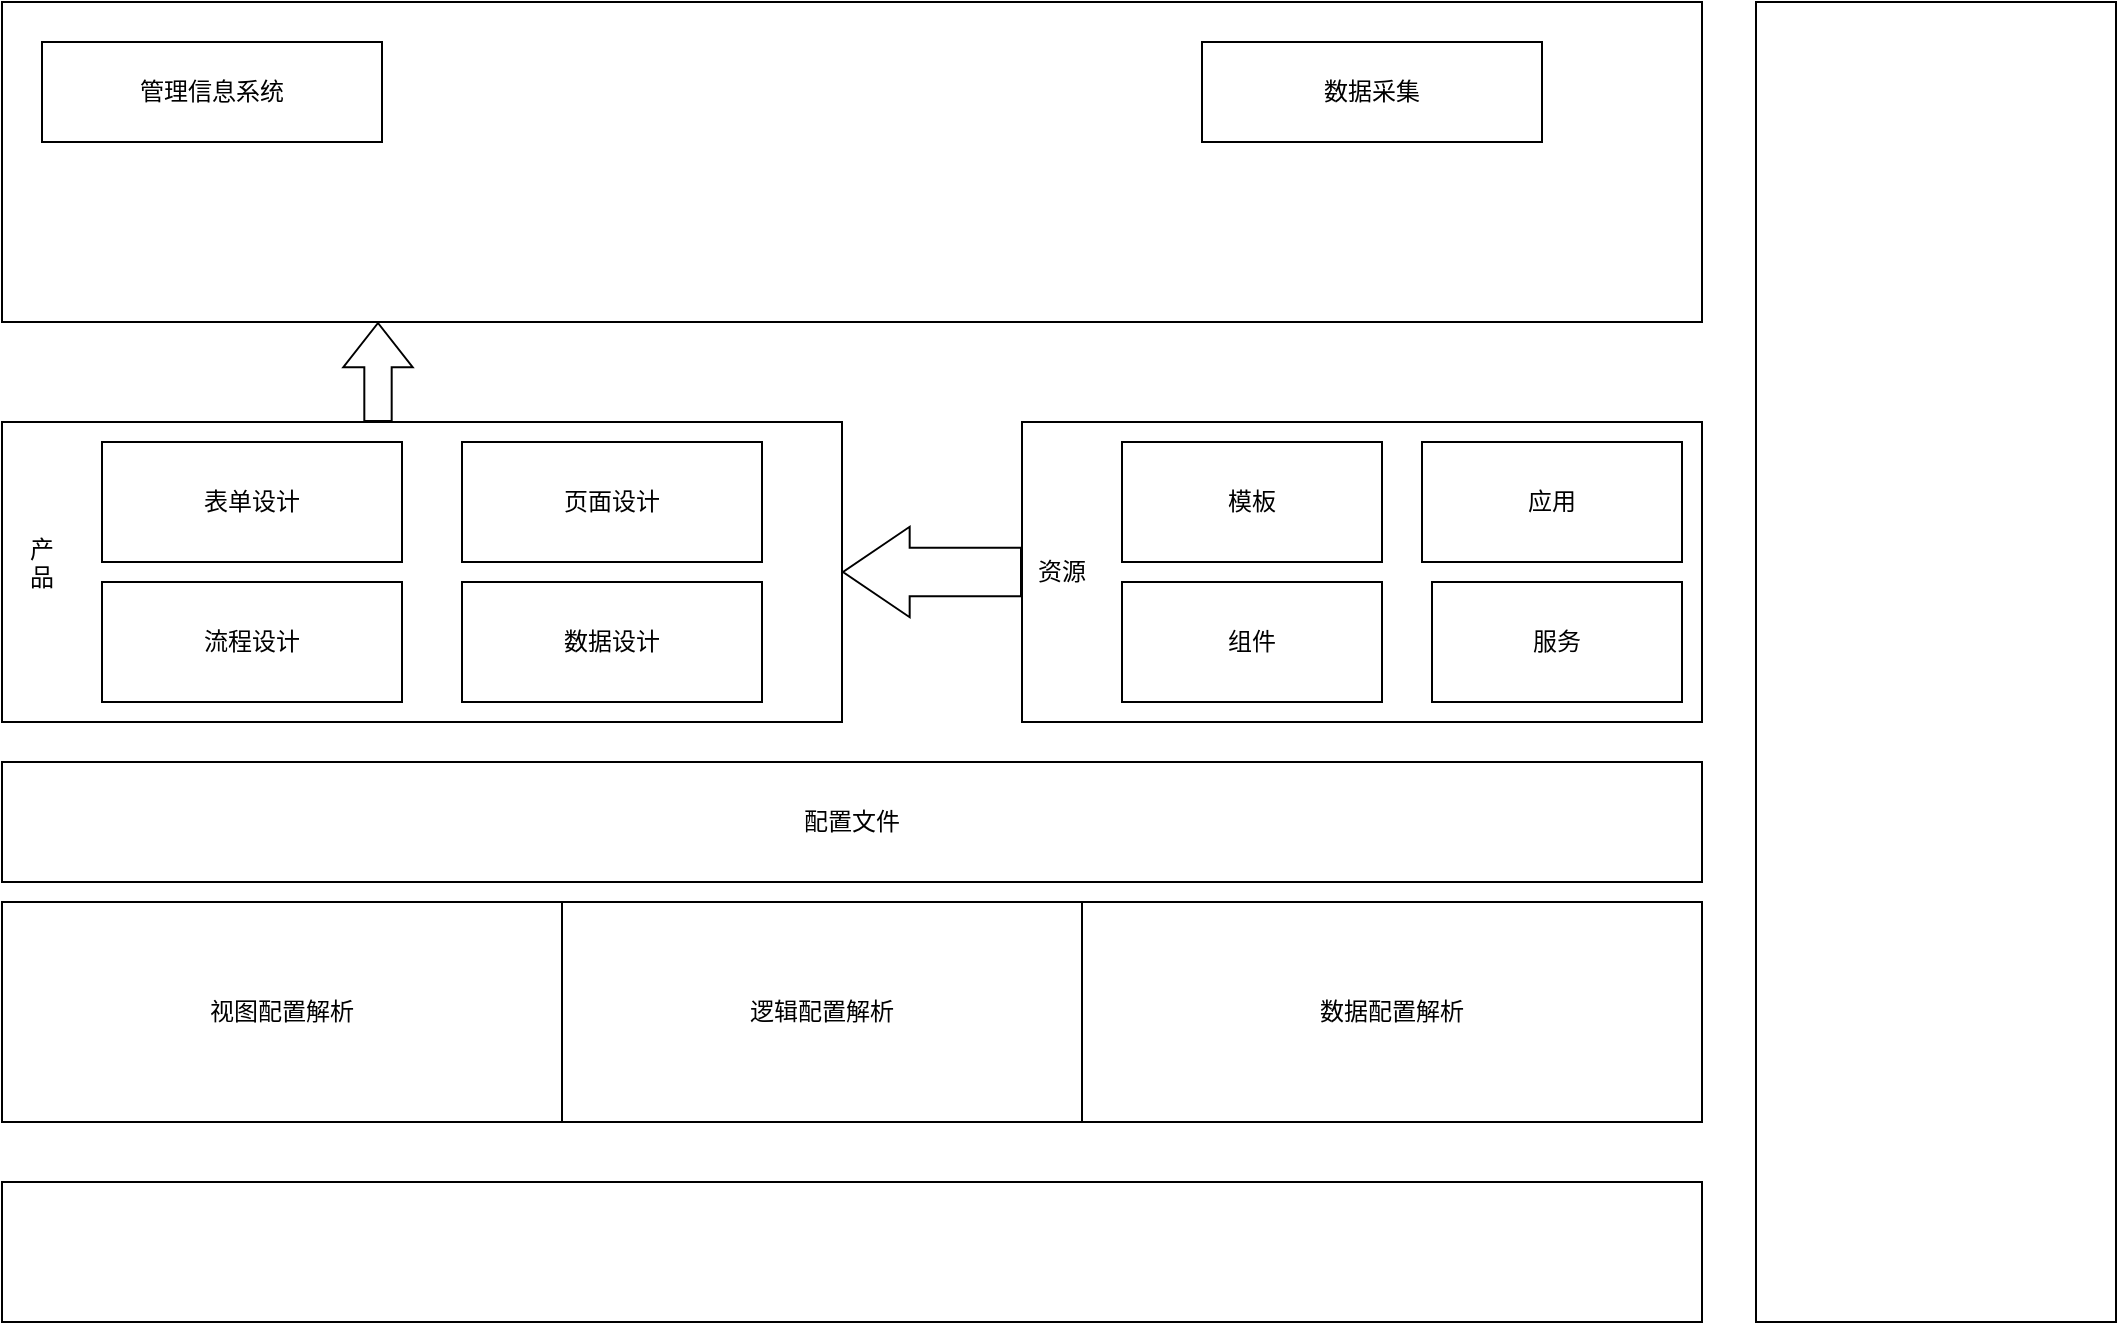 <mxfile version="24.2.9" type="github">
  <diagram name="第 1 页" id="HGLDyv8BH4dk013UrVIh">
    <mxGraphModel dx="2336" dy="777" grid="1" gridSize="10" guides="1" tooltips="1" connect="1" arrows="1" fold="1" page="1" pageScale="1" pageWidth="827" pageHeight="1169" math="0" shadow="0">
      <root>
        <mxCell id="0" />
        <mxCell id="1" parent="0" />
        <mxCell id="jLknQ4JefzLzpSv0ryhA-2" value="" style="rounded=0;whiteSpace=wrap;html=1;" vertex="1" parent="1">
          <mxGeometry x="-50" y="90" width="850" height="160" as="geometry" />
        </mxCell>
        <mxCell id="jLknQ4JefzLzpSv0ryhA-5" value="" style="rounded=0;whiteSpace=wrap;html=1;" vertex="1" parent="1">
          <mxGeometry x="-50" y="680" width="850" height="70" as="geometry" />
        </mxCell>
        <mxCell id="jLknQ4JefzLzpSv0ryhA-6" value="" style="rounded=0;whiteSpace=wrap;html=1;" vertex="1" parent="1">
          <mxGeometry x="827" y="90" width="180" height="660" as="geometry" />
        </mxCell>
        <mxCell id="jLknQ4JefzLzpSv0ryhA-11" value="" style="rounded=0;whiteSpace=wrap;html=1;" vertex="1" parent="1">
          <mxGeometry x="-50" y="300" width="420" height="150" as="geometry" />
        </mxCell>
        <mxCell id="jLknQ4JefzLzpSv0ryhA-12" value="流程设计" style="rounded=0;whiteSpace=wrap;html=1;" vertex="1" parent="1">
          <mxGeometry y="380" width="150" height="60" as="geometry" />
        </mxCell>
        <mxCell id="jLknQ4JefzLzpSv0ryhA-13" value="表单设计" style="rounded=0;whiteSpace=wrap;html=1;" vertex="1" parent="1">
          <mxGeometry y="310" width="150" height="60" as="geometry" />
        </mxCell>
        <mxCell id="jLknQ4JefzLzpSv0ryhA-14" value="页面设计" style="rounded=0;whiteSpace=wrap;html=1;" vertex="1" parent="1">
          <mxGeometry x="180" y="310" width="150" height="60" as="geometry" />
        </mxCell>
        <mxCell id="jLknQ4JefzLzpSv0ryhA-15" value="数据设计" style="rounded=0;whiteSpace=wrap;html=1;" vertex="1" parent="1">
          <mxGeometry x="180" y="380" width="150" height="60" as="geometry" />
        </mxCell>
        <mxCell id="jLknQ4JefzLzpSv0ryhA-21" value="管理信息系统" style="rounded=0;whiteSpace=wrap;html=1;" vertex="1" parent="1">
          <mxGeometry x="-30" y="110" width="170" height="50" as="geometry" />
        </mxCell>
        <mxCell id="jLknQ4JefzLzpSv0ryhA-22" value="数据采集" style="rounded=0;whiteSpace=wrap;html=1;" vertex="1" parent="1">
          <mxGeometry x="550" y="110" width="170" height="50" as="geometry" />
        </mxCell>
        <mxCell id="jLknQ4JefzLzpSv0ryhA-26" value="配置文件" style="rounded=0;whiteSpace=wrap;html=1;" vertex="1" parent="1">
          <mxGeometry x="-50" y="470" width="850" height="60" as="geometry" />
        </mxCell>
        <mxCell id="jLknQ4JefzLzpSv0ryhA-27" value="视图配置解析" style="rounded=0;whiteSpace=wrap;html=1;" vertex="1" parent="1">
          <mxGeometry x="-50" y="540" width="280" height="110" as="geometry" />
        </mxCell>
        <mxCell id="jLknQ4JefzLzpSv0ryhA-28" value="逻辑配置解析" style="rounded=0;whiteSpace=wrap;html=1;" vertex="1" parent="1">
          <mxGeometry x="230" y="540" width="260" height="110" as="geometry" />
        </mxCell>
        <mxCell id="jLknQ4JefzLzpSv0ryhA-29" value="数据配置解析" style="rounded=0;whiteSpace=wrap;html=1;" vertex="1" parent="1">
          <mxGeometry x="490" y="540" width="310" height="110" as="geometry" />
        </mxCell>
        <mxCell id="jLknQ4JefzLzpSv0ryhA-30" value="" style="rounded=0;whiteSpace=wrap;html=1;" vertex="1" parent="1">
          <mxGeometry x="460" y="300" width="340" height="150" as="geometry" />
        </mxCell>
        <mxCell id="jLknQ4JefzLzpSv0ryhA-31" value="模板" style="rounded=0;whiteSpace=wrap;html=1;" vertex="1" parent="1">
          <mxGeometry x="510" y="310" width="130" height="60" as="geometry" />
        </mxCell>
        <mxCell id="jLknQ4JefzLzpSv0ryhA-32" value="应用" style="rounded=0;whiteSpace=wrap;html=1;" vertex="1" parent="1">
          <mxGeometry x="660" y="310" width="130" height="60" as="geometry" />
        </mxCell>
        <mxCell id="jLknQ4JefzLzpSv0ryhA-33" value="组件" style="rounded=0;whiteSpace=wrap;html=1;" vertex="1" parent="1">
          <mxGeometry x="510" y="380" width="130" height="60" as="geometry" />
        </mxCell>
        <mxCell id="jLknQ4JefzLzpSv0ryhA-34" value="服务" style="rounded=0;whiteSpace=wrap;html=1;" vertex="1" parent="1">
          <mxGeometry x="665" y="380" width="125" height="60" as="geometry" />
        </mxCell>
        <mxCell id="jLknQ4JefzLzpSv0ryhA-35" value="" style="shape=flexArrow;endArrow=classic;html=1;rounded=0;exitX=0;exitY=0.5;exitDx=0;exitDy=0;width=24.211;endSize=10.779;entryX=1;entryY=0.5;entryDx=0;entryDy=0;" edge="1" parent="1" source="jLknQ4JefzLzpSv0ryhA-30" target="jLknQ4JefzLzpSv0ryhA-11">
          <mxGeometry width="50" height="50" relative="1" as="geometry">
            <mxPoint x="590" y="410" as="sourcePoint" />
            <mxPoint x="400" y="375" as="targetPoint" />
          </mxGeometry>
        </mxCell>
        <mxCell id="jLknQ4JefzLzpSv0ryhA-36" value="产&lt;div&gt;品&lt;/div&gt;&lt;div&gt;&lt;br&gt;&lt;/div&gt;" style="text;html=1;align=center;verticalAlign=middle;whiteSpace=wrap;rounded=0;" vertex="1" parent="1">
          <mxGeometry x="-50" y="325" width="40" height="105" as="geometry" />
        </mxCell>
        <mxCell id="jLknQ4JefzLzpSv0ryhA-37" value="资源" style="text;html=1;align=center;verticalAlign=middle;whiteSpace=wrap;rounded=0;" vertex="1" parent="1">
          <mxGeometry x="460" y="322.5" width="40" height="105" as="geometry" />
        </mxCell>
        <mxCell id="jLknQ4JefzLzpSv0ryhA-38" value="" style="shape=flexArrow;endArrow=classic;html=1;rounded=0;width=13.684;endSize=7.032;" edge="1" parent="1">
          <mxGeometry width="50" height="50" relative="1" as="geometry">
            <mxPoint x="138" y="300" as="sourcePoint" />
            <mxPoint x="138" y="250" as="targetPoint" />
          </mxGeometry>
        </mxCell>
      </root>
    </mxGraphModel>
  </diagram>
</mxfile>
